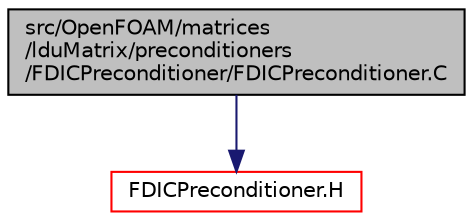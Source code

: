 digraph "src/OpenFOAM/matrices/lduMatrix/preconditioners/FDICPreconditioner/FDICPreconditioner.C"
{
  bgcolor="transparent";
  edge [fontname="Helvetica",fontsize="10",labelfontname="Helvetica",labelfontsize="10"];
  node [fontname="Helvetica",fontsize="10",shape=record];
  Node1 [label="src/OpenFOAM/matrices\l/lduMatrix/preconditioners\l/FDICPreconditioner/FDICPreconditioner.C",height=0.2,width=0.4,color="black", fillcolor="grey75", style="filled", fontcolor="black"];
  Node1 -> Node2 [color="midnightblue",fontsize="10",style="solid",fontname="Helvetica"];
  Node2 [label="FDICPreconditioner.H",height=0.2,width=0.4,color="red",URL="$a08646.html"];
}
